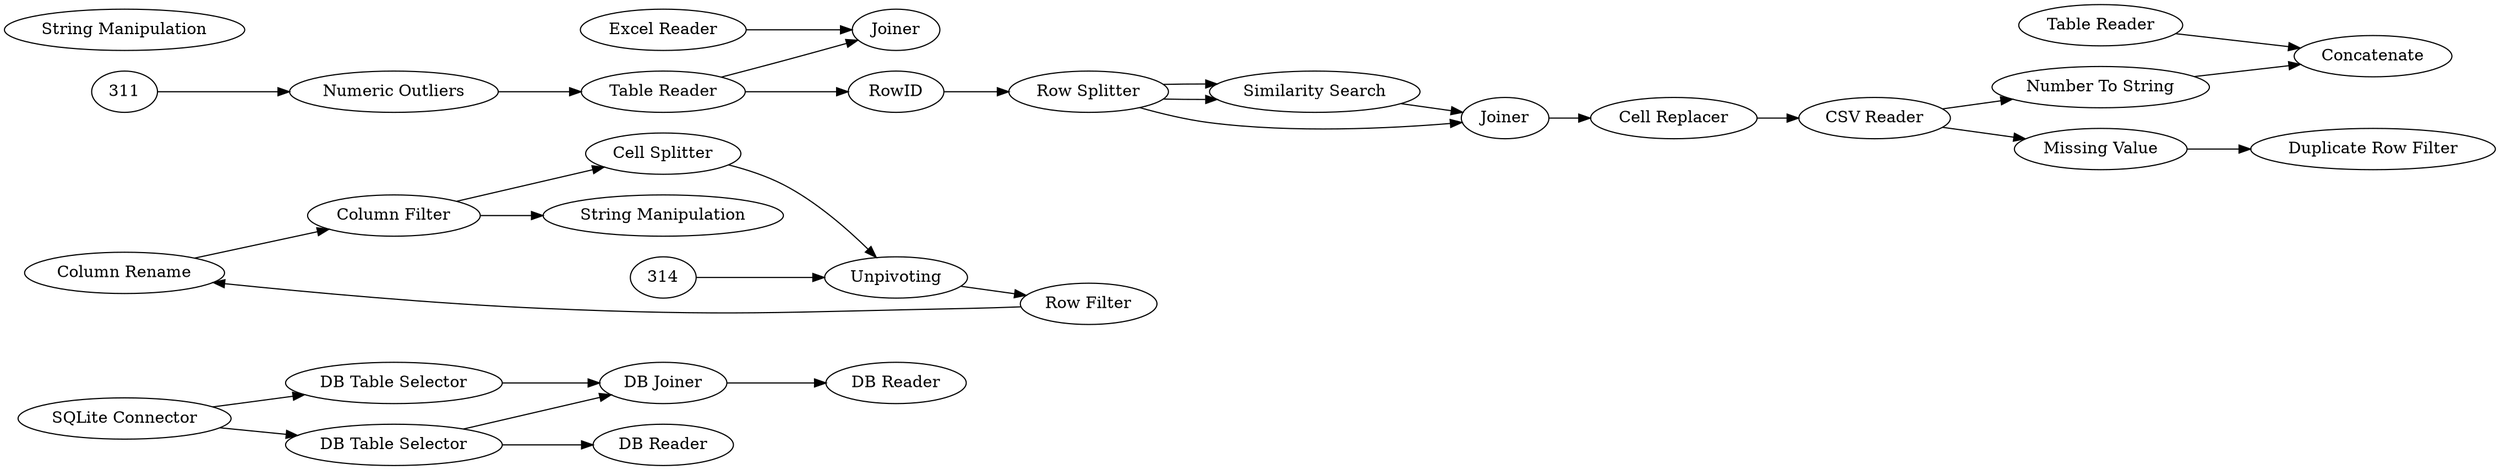 digraph {
	278 [label="SQLite Connector"]
	279 [label="DB Table Selector"]
	280 [label="DB Table Selector"]
	281 [label="DB Joiner"]
	282 [label="DB Reader"]
	283 [label="DB Reader"]
	195 [label="Column Rename"]
	219 [label=Unpivoting]
	220 [label="Row Filter"]
	221 [label="Column Filter"]
	269 [label="Numeric Outliers"]
	276 [label="Missing Value"]
	299 [label="Duplicate Row Filter"]
	301 [label="Rule Engine"]
	176 [label="Cell Replacer"]
	187 [label="Similarity Search"]
	291 [label="Value Counter"]
	293 [label=RowID]
	307 [label="Row Splitter"]
	308 [label=Joiner]
	289 [label=Concatenate]
	300 [label="Number To String"]
	301 [label="CSV Reader"]
	302 [label="Table Reader"]
	290 [label="Excel Reader"]
	291 [label="Table Reader"]
	292 [label=Joiner]
	161 [label="Cell Splitter"]
	168 [label="String Manipulation"]
	312 [label="String Manipulation"]
	278 -> 279
	278 -> 280
	279 -> 283
	279 -> 281
	280 -> 281
	281 -> 282
	195 -> 221
	219 -> 220
	220 -> 195
	187 -> 308
	291 -> 293
	293 -> 307
	307 -> 187
	307 -> 187
	307 -> 308
	308 -> 176
	300 -> 289
	301 -> 300
	302 -> 289
	269 -> 291
	276 -> 299
	301 -> 276
	176 -> 301
	311 -> 269
	290 -> 292
	291 -> 292
	161 -> 219
	221 -> 168
	221 -> 161
	314 -> 219
	rankdir=LR
}
